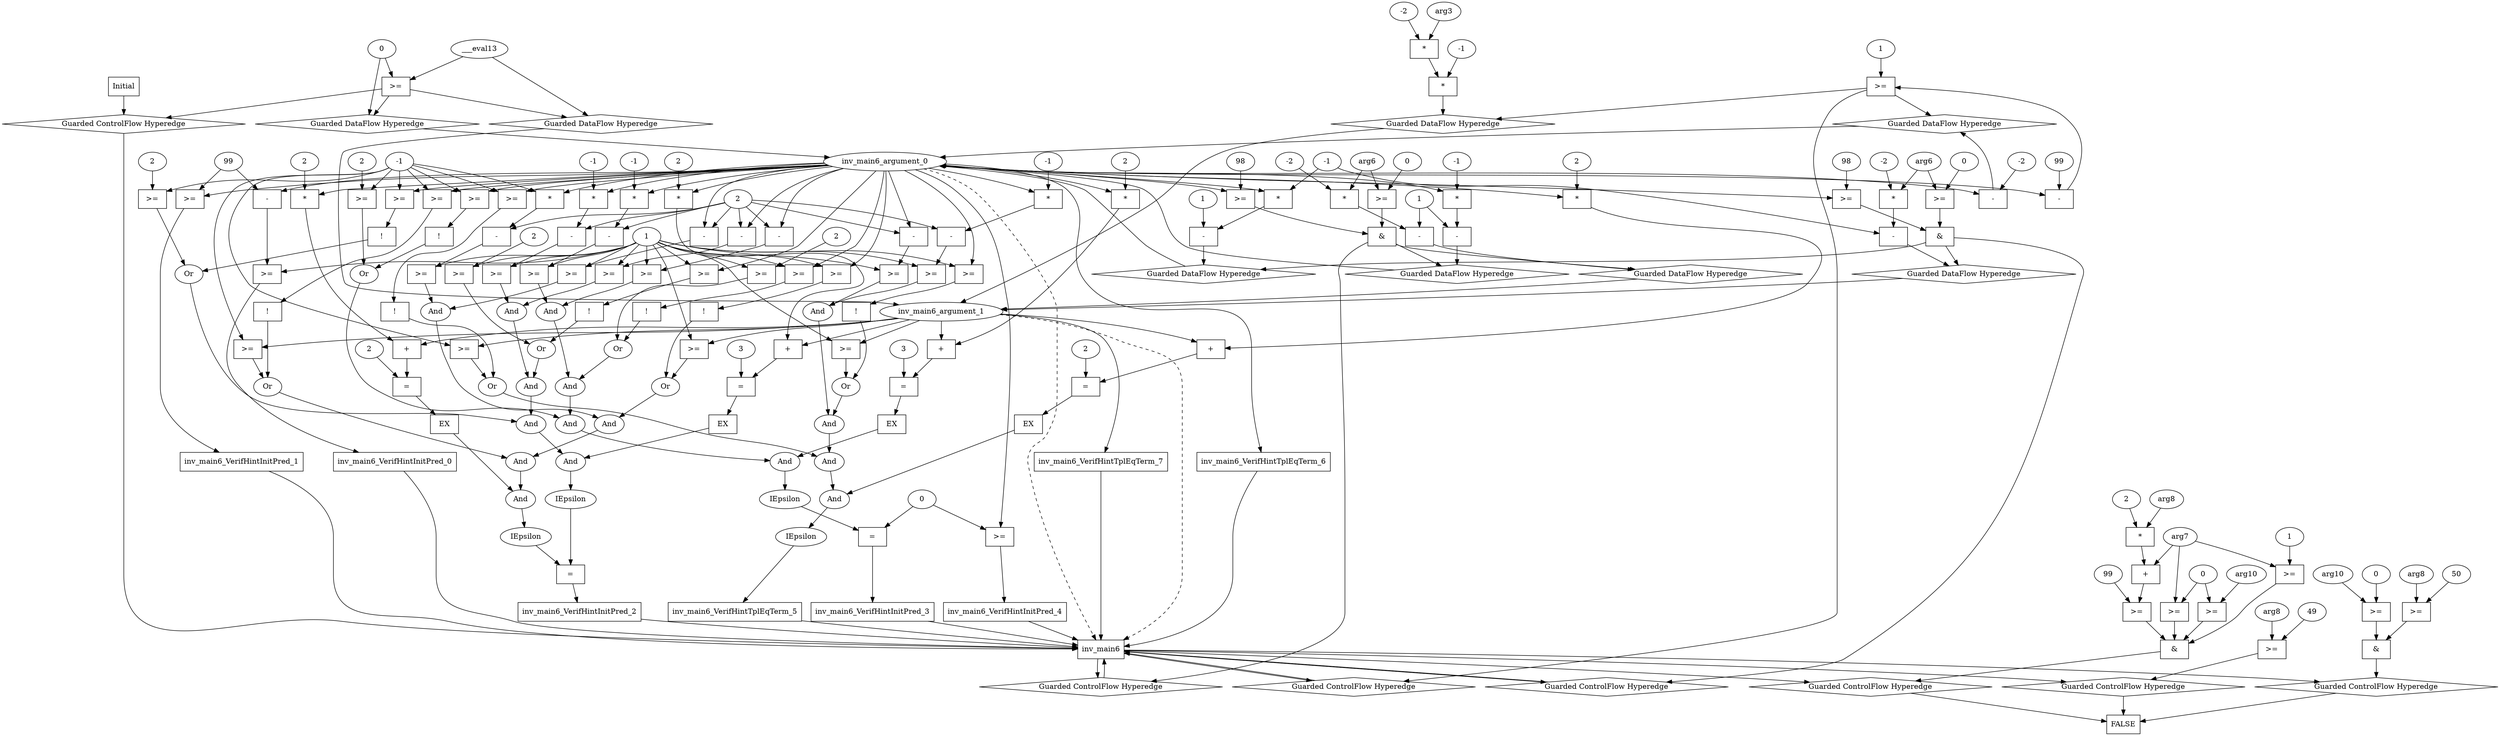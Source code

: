 digraph dag {
inv_main6 [label="inv_main6" shape="rect"];
FALSE [label="FALSE" shape="rect"];
Initial [label="Initial" shape="rect"];
ControlFowHyperEdge_0 [label="Guarded ControlFlow Hyperedge" shape="diamond"];
inv_main6 -> ControlFowHyperEdge_0[label=""]
ControlFowHyperEdge_0 -> inv_main6[label=""]
ControlFowHyperEdge_1 [label="Guarded ControlFlow Hyperedge" shape="diamond"];
inv_main6 -> ControlFowHyperEdge_1[label=""]
ControlFowHyperEdge_1 -> inv_main6[label=""]
ControlFowHyperEdge_2 [label="Guarded ControlFlow Hyperedge" shape="diamond"];
inv_main6 -> ControlFowHyperEdge_2[label=""]
ControlFowHyperEdge_2 -> inv_main6[label=""]
ControlFowHyperEdge_3 [label="Guarded ControlFlow Hyperedge" shape="diamond"];
Initial -> ControlFowHyperEdge_3[label=""]
ControlFowHyperEdge_3 -> inv_main6[label=""]
ControlFowHyperEdge_4 [label="Guarded ControlFlow Hyperedge" shape="diamond"];
inv_main6 -> ControlFowHyperEdge_4[label=""]
ControlFowHyperEdge_4 -> FALSE[label=""]
ControlFowHyperEdge_5 [label="Guarded ControlFlow Hyperedge" shape="diamond"];
inv_main6 -> ControlFowHyperEdge_5[label=""]
ControlFowHyperEdge_5 -> FALSE[label=""]
ControlFowHyperEdge_6 [label="Guarded ControlFlow Hyperedge" shape="diamond"];
inv_main6 -> ControlFowHyperEdge_6[label=""]
ControlFowHyperEdge_6 -> FALSE[label=""]
inv_main6_argument_0 [label="inv_main6_argument_0" shape="oval"];
inv_main6_argument_0 -> inv_main6[label="" style="dashed"]
inv_main6_argument_1 [label="inv_main6_argument_1" shape="oval"];
inv_main6_argument_1 -> inv_main6[label="" style="dashed"]

xxxinv_main6___inv_main6_0xxxguard_0_node_0 [label=">=" shape="rect"];
xxxinv_main6___inv_main6_0xxxguard_0_node_1 [label="-" shape="rect"];
xxxinv_main6___inv_main6_0xxxguard_0_node_2 [label="99"];
xxxinv_main6___inv_main6_0xxxguard_0_node_4 [label="1"];
xxxinv_main6___inv_main6_0xxxguard_0_node_1->xxxinv_main6___inv_main6_0xxxguard_0_node_0
xxxinv_main6___inv_main6_0xxxguard_0_node_4->xxxinv_main6___inv_main6_0xxxguard_0_node_0
xxxinv_main6___inv_main6_0xxxguard_0_node_2->xxxinv_main6___inv_main6_0xxxguard_0_node_1
inv_main6_argument_0->xxxinv_main6___inv_main6_0xxxguard_0_node_1

xxxinv_main6___inv_main6_0xxxguard_0_node_0->ControlFowHyperEdge_0 [label=""];
xxxinv_main6___inv_main6_0xxxdataFlow_0_node_0 [label="-" shape="rect"];
xxxinv_main6___inv_main6_0xxxdataFlow_0_node_2 [label="-2"];
inv_main6_argument_0->xxxinv_main6___inv_main6_0xxxdataFlow_0_node_0
xxxinv_main6___inv_main6_0xxxdataFlow_0_node_2->xxxinv_main6___inv_main6_0xxxdataFlow_0_node_0

xxxinv_main6___inv_main6_0xxxdataFlow_0_node_0->DataFowHyperEdge_0_inv_main6_argument_0 [label=""];
xxxinv_main6___inv_main6_0xxxdataFlow1_node_0 [label="*" shape="rect"];
xxxinv_main6___inv_main6_0xxxdataFlow1_node_1 [label="-1"];
xxxinv_main6___inv_main6_0xxxdataFlow1_node_2 [label="*" shape="rect"];
xxxinv_main6___inv_main6_0xxxdataFlow1_node_3 [label="-2"];
xxxinv_main6___inv_main6_0xxxdataFlow1_node_4 [label="arg3"];
xxxinv_main6___inv_main6_0xxxdataFlow1_node_1->xxxinv_main6___inv_main6_0xxxdataFlow1_node_0
xxxinv_main6___inv_main6_0xxxdataFlow1_node_2->xxxinv_main6___inv_main6_0xxxdataFlow1_node_0
xxxinv_main6___inv_main6_0xxxdataFlow1_node_4->xxxinv_main6___inv_main6_0xxxdataFlow1_node_2
xxxinv_main6___inv_main6_0xxxdataFlow1_node_3->xxxinv_main6___inv_main6_0xxxdataFlow1_node_2

xxxinv_main6___inv_main6_0xxxdataFlow1_node_0->DataFowHyperEdge_0_inv_main6_argument_1 [label=""];
xxxinv_main6___inv_main6_1xxx_and [label="&" shape="rect"];
xxxinv_main6___inv_main6_1xxxguard_0_node_0 [label=">=" shape="rect"];
xxxinv_main6___inv_main6_1xxxguard_0_node_1 [label="98"];
xxxinv_main6___inv_main6_1xxxguard_0_node_1->xxxinv_main6___inv_main6_1xxxguard_0_node_0
inv_main6_argument_0->xxxinv_main6___inv_main6_1xxxguard_0_node_0

xxxinv_main6___inv_main6_1xxxguard_0_node_0->xxxinv_main6___inv_main6_1xxx_and [label=""];
xxxinv_main6___inv_main6_1xxxguard1_node_0 [label=">=" shape="rect"];
xxxinv_main6___inv_main6_1xxxguard1_node_2 [label="0"];
xxxinv_main6___inv_main6_1xxxdataFlow1_node_4->xxxinv_main6___inv_main6_1xxxguard1_node_0
xxxinv_main6___inv_main6_1xxxguard1_node_2->xxxinv_main6___inv_main6_1xxxguard1_node_0

xxxinv_main6___inv_main6_1xxxguard1_node_0->xxxinv_main6___inv_main6_1xxx_and [label=""];
xxxinv_main6___inv_main6_1xxx_and->ControlFowHyperEdge_1 [label=""];
xxxinv_main6___inv_main6_1xxxdataFlow_0_node_0 [label="-" shape="rect"];
xxxinv_main6___inv_main6_1xxxdataFlow_0_node_1 [label="1"];
xxxinv_main6___inv_main6_1xxxdataFlow_0_node_2 [label="*" shape="rect"];
xxxinv_main6___inv_main6_1xxxdataFlow_0_node_3 [label="-1"];
xxxinv_main6___inv_main6_1xxxdataFlow_0_node_1->xxxinv_main6___inv_main6_1xxxdataFlow_0_node_0
xxxinv_main6___inv_main6_1xxxdataFlow_0_node_2->xxxinv_main6___inv_main6_1xxxdataFlow_0_node_0
inv_main6_argument_0->xxxinv_main6___inv_main6_1xxxdataFlow_0_node_2
xxxinv_main6___inv_main6_1xxxdataFlow_0_node_3->xxxinv_main6___inv_main6_1xxxdataFlow_0_node_2

xxxinv_main6___inv_main6_1xxxdataFlow_0_node_0->DataFowHyperEdge_1_inv_main6_argument_0 [label=""];
xxxinv_main6___inv_main6_1xxxdataFlow1_node_0 [label="-" shape="rect"];
xxxinv_main6___inv_main6_1xxxdataFlow1_node_2 [label="*" shape="rect"];
xxxinv_main6___inv_main6_1xxxdataFlow1_node_3 [label="-2"];
xxxinv_main6___inv_main6_1xxxdataFlow1_node_4 [label="arg6"];
xxxinv_main6___inv_main6_1xxxdataFlow_0_node_1->xxxinv_main6___inv_main6_1xxxdataFlow1_node_0
xxxinv_main6___inv_main6_1xxxdataFlow1_node_2->xxxinv_main6___inv_main6_1xxxdataFlow1_node_0
xxxinv_main6___inv_main6_1xxxdataFlow1_node_4->xxxinv_main6___inv_main6_1xxxdataFlow1_node_2
xxxinv_main6___inv_main6_1xxxdataFlow1_node_3->xxxinv_main6___inv_main6_1xxxdataFlow1_node_2

xxxinv_main6___inv_main6_1xxxdataFlow1_node_0->DataFowHyperEdge_1_inv_main6_argument_1 [label=""];
xxxinv_main6___inv_main6_2xxx_and [label="&" shape="rect"];
xxxinv_main6___inv_main6_2xxxguard_0_node_0 [label=">=" shape="rect"];
xxxinv_main6___inv_main6_2xxxguard_0_node_1 [label="98"];
xxxinv_main6___inv_main6_2xxxguard_0_node_1->xxxinv_main6___inv_main6_2xxxguard_0_node_0
inv_main6_argument_0->xxxinv_main6___inv_main6_2xxxguard_0_node_0

xxxinv_main6___inv_main6_2xxxguard_0_node_0->xxxinv_main6___inv_main6_2xxx_and [label=""];
xxxinv_main6___inv_main6_2xxxguard1_node_0 [label=">=" shape="rect"];
xxxinv_main6___inv_main6_2xxxguard1_node_1 [label="0"];
xxxinv_main6___inv_main6_2xxxguard1_node_1->xxxinv_main6___inv_main6_2xxxguard1_node_0
xxxinv_main6___inv_main6_2xxxdataFlow1_node_4->xxxinv_main6___inv_main6_2xxxguard1_node_0

xxxinv_main6___inv_main6_2xxxguard1_node_0->xxxinv_main6___inv_main6_2xxx_and [label=""];
xxxinv_main6___inv_main6_2xxx_and->ControlFowHyperEdge_2 [label=""];
xxxinv_main6___inv_main6_2xxxdataFlow_0_node_0 [label="-" shape="rect"];
xxxinv_main6___inv_main6_2xxxdataFlow_0_node_1 [label="1"];
xxxinv_main6___inv_main6_2xxxdataFlow_0_node_2 [label="*" shape="rect"];
xxxinv_main6___inv_main6_2xxxdataFlow_0_node_3 [label="-1"];
xxxinv_main6___inv_main6_2xxxdataFlow_0_node_1->xxxinv_main6___inv_main6_2xxxdataFlow_0_node_0
xxxinv_main6___inv_main6_2xxxdataFlow_0_node_2->xxxinv_main6___inv_main6_2xxxdataFlow_0_node_0
inv_main6_argument_0->xxxinv_main6___inv_main6_2xxxdataFlow_0_node_2
xxxinv_main6___inv_main6_2xxxdataFlow_0_node_3->xxxinv_main6___inv_main6_2xxxdataFlow_0_node_2

xxxinv_main6___inv_main6_2xxxdataFlow_0_node_0->DataFowHyperEdge_2_inv_main6_argument_0 [label=""];
xxxinv_main6___inv_main6_2xxxdataFlow1_node_0 [label="-" shape="rect"];
xxxinv_main6___inv_main6_2xxxdataFlow_0_node_3 [label="-1"];
xxxinv_main6___inv_main6_2xxxdataFlow1_node_2 [label="*" shape="rect"];
xxxinv_main6___inv_main6_2xxxdataFlow1_node_3 [label="-2"];
xxxinv_main6___inv_main6_2xxxdataFlow1_node_4 [label="arg6"];
xxxinv_main6___inv_main6_2xxxdataFlow_0_node_3->xxxinv_main6___inv_main6_2xxxdataFlow1_node_0
xxxinv_main6___inv_main6_2xxxdataFlow1_node_2->xxxinv_main6___inv_main6_2xxxdataFlow1_node_0
xxxinv_main6___inv_main6_2xxxdataFlow1_node_4->xxxinv_main6___inv_main6_2xxxdataFlow1_node_2
xxxinv_main6___inv_main6_2xxxdataFlow1_node_3->xxxinv_main6___inv_main6_2xxxdataFlow1_node_2

xxxinv_main6___inv_main6_2xxxdataFlow1_node_0->DataFowHyperEdge_2_inv_main6_argument_1 [label=""];
xxxinv_main6___Initial_3xxxguard_0_node_0 [label=">=" shape="rect"];
xxxinv_main6___Initial_3xxxdataFlow1_node_0->xxxinv_main6___Initial_3xxxguard_0_node_0
xxxinv_main6___Initial_3xxxdataFlow_0_node_0->xxxinv_main6___Initial_3xxxguard_0_node_0

xxxinv_main6___Initial_3xxxguard_0_node_0->ControlFowHyperEdge_3 [label=""];
xxxinv_main6___Initial_3xxxdataFlow_0_node_0 [label="0"];

xxxinv_main6___Initial_3xxxdataFlow_0_node_0->DataFowHyperEdge_3_inv_main6_argument_0 [label=""];
xxxinv_main6___Initial_3xxxdataFlow1_node_0 [label="___eval13"];

xxxinv_main6___Initial_3xxxdataFlow1_node_0->DataFowHyperEdge_3_inv_main6_argument_1 [label=""];
xxxFALSE___inv_main6_4xxx_and [label="&" shape="rect"];
xxxFALSE___inv_main6_4xxxguard_0_node_0 [label=">=" shape="rect"];
xxxFALSE___inv_main6_4xxxguard_0_node_1 [label="arg10"];
xxxFALSE___inv_main6_4xxxguard_0_node_2 [label="0"];
xxxFALSE___inv_main6_4xxxguard_0_node_1->xxxFALSE___inv_main6_4xxxguard_0_node_0
xxxFALSE___inv_main6_4xxxguard_0_node_2->xxxFALSE___inv_main6_4xxxguard_0_node_0

xxxFALSE___inv_main6_4xxxguard_0_node_0->xxxFALSE___inv_main6_4xxx_and [label=""];
xxxFALSE___inv_main6_4xxxguard1_node_0 [label=">=" shape="rect"];
xxxFALSE___inv_main6_4xxxguard1_node_1 [label="arg8"];
xxxFALSE___inv_main6_4xxxguard1_node_2 [label="50"];
xxxFALSE___inv_main6_4xxxguard1_node_1->xxxFALSE___inv_main6_4xxxguard1_node_0
xxxFALSE___inv_main6_4xxxguard1_node_2->xxxFALSE___inv_main6_4xxxguard1_node_0

xxxFALSE___inv_main6_4xxxguard1_node_0->xxxFALSE___inv_main6_4xxx_and [label=""];
xxxFALSE___inv_main6_4xxx_and->ControlFowHyperEdge_4 [label=""];
xxxFALSE___inv_main6_5xxx_and [label="&" shape="rect"];
xxxFALSE___inv_main6_5xxxguard_0_node_0 [label=">=" shape="rect"];
xxxFALSE___inv_main6_5xxxguard_0_node_1 [label="0"];
xxxFALSE___inv_main6_5xxxguard_0_node_2 [label="arg10"];
xxxFALSE___inv_main6_5xxxguard_0_node_1->xxxFALSE___inv_main6_5xxxguard_0_node_0
xxxFALSE___inv_main6_5xxxguard_0_node_2->xxxFALSE___inv_main6_5xxxguard_0_node_0

xxxFALSE___inv_main6_5xxxguard_0_node_0->xxxFALSE___inv_main6_5xxx_and [label=""];
xxxFALSE___inv_main6_5xxxguard1_node_0 [label=">=" shape="rect"];
xxxFALSE___inv_main6_5xxxguard1_node_1 [label="+" shape="rect"];
xxxFALSE___inv_main6_5xxxguard1_node_2 [label="*" shape="rect"];
xxxFALSE___inv_main6_5xxxguard1_node_3 [label="2"];
xxxFALSE___inv_main6_5xxxguard1_node_4 [label="arg8"];
xxxFALSE___inv_main6_5xxxguard1_node_5 [label="arg7"];
xxxFALSE___inv_main6_5xxxguard1_node_6 [label="99"];
xxxFALSE___inv_main6_5xxxguard1_node_1->xxxFALSE___inv_main6_5xxxguard1_node_0
xxxFALSE___inv_main6_5xxxguard1_node_6->xxxFALSE___inv_main6_5xxxguard1_node_0
xxxFALSE___inv_main6_5xxxguard1_node_2->xxxFALSE___inv_main6_5xxxguard1_node_1
xxxFALSE___inv_main6_5xxxguard1_node_5->xxxFALSE___inv_main6_5xxxguard1_node_1
xxxFALSE___inv_main6_5xxxguard1_node_3->xxxFALSE___inv_main6_5xxxguard1_node_2
xxxFALSE___inv_main6_5xxxguard1_node_4->xxxFALSE___inv_main6_5xxxguard1_node_2

xxxFALSE___inv_main6_5xxxguard1_node_0->xxxFALSE___inv_main6_5xxx_and [label=""];
xxxFALSE___inv_main6_5xxxguard2_node_0 [label=">=" shape="rect"];
xxxFALSE___inv_main6_5xxxguard2_node_1 [label="1"];
xxxFALSE___inv_main6_5xxxguard2_node_1->xxxFALSE___inv_main6_5xxxguard2_node_0
xxxFALSE___inv_main6_5xxxguard1_node_5->xxxFALSE___inv_main6_5xxxguard2_node_0

xxxFALSE___inv_main6_5xxxguard2_node_0->xxxFALSE___inv_main6_5xxx_and [label=""];
xxxFALSE___inv_main6_5xxxguard3_node_0 [label=">=" shape="rect"];
xxxFALSE___inv_main6_5xxxguard1_node_5->xxxFALSE___inv_main6_5xxxguard3_node_0
xxxFALSE___inv_main6_5xxxguard_0_node_1->xxxFALSE___inv_main6_5xxxguard3_node_0

xxxFALSE___inv_main6_5xxxguard3_node_0->xxxFALSE___inv_main6_5xxx_and [label=""];
xxxFALSE___inv_main6_5xxx_and->ControlFowHyperEdge_5 [label=""];
xxxFALSE___inv_main6_6xxxguard_0_node_0 [label=">=" shape="rect"];
xxxFALSE___inv_main6_6xxxguard_0_node_1 [label="arg8"];
xxxFALSE___inv_main6_6xxxguard_0_node_2 [label="49"];
xxxFALSE___inv_main6_6xxxguard_0_node_1->xxxFALSE___inv_main6_6xxxguard_0_node_0
xxxFALSE___inv_main6_6xxxguard_0_node_2->xxxFALSE___inv_main6_6xxxguard_0_node_0

xxxFALSE___inv_main6_6xxxguard_0_node_0->ControlFowHyperEdge_6 [label=""];
DataFowHyperEdge_0_inv_main6_argument_0 [label="Guarded DataFlow Hyperedge" shape="diamond"];
DataFowHyperEdge_0_inv_main6_argument_0 -> inv_main6_argument_0[label=""]
xxxinv_main6___inv_main6_0xxxguard_0_node_0 -> DataFowHyperEdge_0_inv_main6_argument_0[label=""]
DataFowHyperEdge_0_inv_main6_argument_1 [label="Guarded DataFlow Hyperedge" shape="diamond"];
DataFowHyperEdge_0_inv_main6_argument_1 -> inv_main6_argument_1[label=""]
xxxinv_main6___inv_main6_0xxxguard_0_node_0 -> DataFowHyperEdge_0_inv_main6_argument_1[label=""]
DataFowHyperEdge_1_inv_main6_argument_0 [label="Guarded DataFlow Hyperedge" shape="diamond"];
DataFowHyperEdge_1_inv_main6_argument_0 -> inv_main6_argument_0[label=""]
xxxinv_main6___inv_main6_1xxx_and -> DataFowHyperEdge_1_inv_main6_argument_0[label=""]
DataFowHyperEdge_1_inv_main6_argument_1 [label="Guarded DataFlow Hyperedge" shape="diamond"];
DataFowHyperEdge_1_inv_main6_argument_1 -> inv_main6_argument_1[label=""]
xxxinv_main6___inv_main6_1xxx_and -> DataFowHyperEdge_1_inv_main6_argument_1[label=""]
DataFowHyperEdge_2_inv_main6_argument_0 [label="Guarded DataFlow Hyperedge" shape="diamond"];
DataFowHyperEdge_2_inv_main6_argument_0 -> inv_main6_argument_0[label=""]
xxxinv_main6___inv_main6_2xxx_and -> DataFowHyperEdge_2_inv_main6_argument_0[label=""]
DataFowHyperEdge_2_inv_main6_argument_1 [label="Guarded DataFlow Hyperedge" shape="diamond"];
DataFowHyperEdge_2_inv_main6_argument_1 -> inv_main6_argument_1[label=""]
xxxinv_main6___inv_main6_2xxx_and -> DataFowHyperEdge_2_inv_main6_argument_1[label=""]
DataFowHyperEdge_3_inv_main6_argument_0 [label="Guarded DataFlow Hyperedge" shape="diamond"];
DataFowHyperEdge_3_inv_main6_argument_0 -> inv_main6_argument_0[label=""]
xxxinv_main6___Initial_3xxxguard_0_node_0 -> DataFowHyperEdge_3_inv_main6_argument_0[label=""]
DataFowHyperEdge_3_inv_main6_argument_1 [label="Guarded DataFlow Hyperedge" shape="diamond"];
DataFowHyperEdge_3_inv_main6_argument_1 -> inv_main6_argument_1[label=""]
xxxinv_main6___Initial_3xxxguard_0_node_0 -> DataFowHyperEdge_3_inv_main6_argument_1[label=""]




inv_main6_VerifHintInitPred_0 [label="inv_main6_VerifHintInitPred_0" shape="rect"];
inv_main6predicate_0_node_0 -> inv_main6_VerifHintInitPred_0[label="" ];
inv_main6_VerifHintInitPred_0 -> inv_main6[label="" ];
inv_main6predicate_0_node_0 [label=">=" shape="rect"];
inv_main6predicate_0_node_1 [label="-" shape="rect"];
inv_main6predicate_0_node_2 [label="99"];
inv_main6_argument_0 [label="inv_main6_argument_0"];
inv_main6predicate_0_node_4 [label="1"];
inv_main6predicate_0_node_1->inv_main6predicate_0_node_0
inv_main6predicate_0_node_4->inv_main6predicate_0_node_0
inv_main6predicate_0_node_2->inv_main6predicate_0_node_1
inv_main6_argument_0->inv_main6predicate_0_node_1

inv_main6_VerifHintInitPred_1 [label="inv_main6_VerifHintInitPred_1" shape="rect"];
inv_main6predicate_1_node_0 -> inv_main6_VerifHintInitPred_1[label="" ];
inv_main6_VerifHintInitPred_1 -> inv_main6[label="" ];
inv_main6predicate_1_node_0 [label=">=" shape="rect"];
inv_main6_argument_0 [label="inv_main6_argument_0"];
inv_main6predicate_0_node_2->inv_main6predicate_1_node_0
inv_main6_argument_0->inv_main6predicate_1_node_0

inv_main6_VerifHintInitPred_2 [label="inv_main6_VerifHintInitPred_2" shape="rect"];
inv_main6predicate_2_node_0 -> inv_main6_VerifHintInitPred_2[label="" ];
inv_main6_VerifHintInitPred_2 -> inv_main6[label="" ];
inv_main6predicate_2_node_0 [label="=" shape="rect"];
inv_main6predicate_2_node_1 [label="IEpsilon"];
inv_main6predicate_2_node_2 [label="And"];
inv_main6predicate_2_node_3 [label="And"];
inv_main6predicate_2_node_4 [label="And"];
inv_main6predicate_2_node_5 [label="And"];
inv_main6predicate_2_node_6 [label=">=" shape="rect"];
inv_main6predicate_2_node_7 [label="-" shape="rect"];
inv_main6predicate_2_node_8 [label="2"];
inv_main6_argument_0 [label="inv_main6_argument_0"];
inv_main6predicate_2_node_11 [label=">=" shape="rect"];
inv_main6predicate_2_node_12 [label="-" shape="rect"];
inv_main6predicate_2_node_14 [label="*" shape="rect"];
inv_main6predicate_2_node_15 [label="-1"];
inv_main6_argument_0 [label="inv_main6_argument_0"];
inv_main6predicate_2_node_18 [label="Or"];
inv_main6predicate_2_node_19 [label="!" shape="rect"];
inv_main6predicate_2_node_20 [label=">=" shape="rect"];
inv_main6_argument_0 [label="inv_main6_argument_0"];
inv_main6predicate_2_node_23 [label=">=" shape="rect"];
inv_main6_argument_1 [label="inv_main6_argument_1"];
inv_main6predicate_2_node_26 [label="Or"];
inv_main6predicate_2_node_27 [label="!" shape="rect"];
inv_main6predicate_2_node_28 [label=">=" shape="rect"];
inv_main6predicate_2_node_15 [label="-1"];
inv_main6_argument_0 [label="inv_main6_argument_0"];
inv_main6predicate_2_node_31 [label=">=" shape="rect"];
inv_main6_argument_1 [label="inv_main6_argument_1"];
inv_main6predicate_2_node_34 [label="EX" shape="rect"];
inv_main6predicate_2_node_35 [label="=" shape="rect"];
inv_main6predicate_2_node_36 [label="2"];
inv_main6predicate_2_node_37 [label="+" shape="rect"];
inv_main6predicate_2_node_38 [label="*" shape="rect"];
inv_main6predicate_2_node_39 [label="2"];
inv_main6_argument_0 [label="inv_main6_argument_0"];
inv_main6_argument_1 [label="inv_main6_argument_1"];
inv_main6predicate_2_node_42 [label="IEpsilon"];
inv_main6predicate_2_node_43 [label="And"];
inv_main6predicate_2_node_44 [label="And"];
inv_main6predicate_2_node_45 [label="And"];
inv_main6predicate_2_node_46 [label="And"];
inv_main6predicate_2_node_47 [label=">=" shape="rect"];
inv_main6predicate_2_node_48 [label="-" shape="rect"];
inv_main6_argument_0 [label="inv_main6_argument_0"];
inv_main6predicate_2_node_52 [label=">=" shape="rect"];
inv_main6predicate_2_node_53 [label="-" shape="rect"];
inv_main6predicate_2_node_55 [label="*" shape="rect"];
inv_main6predicate_2_node_56 [label="-1"];
inv_main6_argument_0 [label="inv_main6_argument_0"];
inv_main6predicate_2_node_59 [label="Or"];
inv_main6predicate_2_node_60 [label="!" shape="rect"];
inv_main6predicate_2_node_61 [label=">=" shape="rect"];
inv_main6_argument_0 [label="inv_main6_argument_0"];
inv_main6predicate_2_node_64 [label=">=" shape="rect"];
inv_main6predicate_2_node_65 [label="2"];
inv_main6predicate_2_node_67 [label="Or"];
inv_main6predicate_2_node_68 [label="!" shape="rect"];
inv_main6predicate_2_node_69 [label=">=" shape="rect"];
inv_main6_argument_0 [label="inv_main6_argument_0"];
inv_main6predicate_2_node_72 [label=">=" shape="rect"];
inv_main6predicate_2_node_74 [label="2"];
inv_main6predicate_2_node_75 [label="EX" shape="rect"];
inv_main6predicate_2_node_76 [label="=" shape="rect"];
inv_main6predicate_2_node_77 [label="3"];
inv_main6predicate_2_node_78 [label="+" shape="rect"];
inv_main6predicate_2_node_79 [label="*" shape="rect"];
inv_main6predicate_2_node_80 [label="2"];
inv_main6_argument_0 [label="inv_main6_argument_0"];
inv_main6_argument_1 [label="inv_main6_argument_1"];
inv_main6predicate_2_node_1->inv_main6predicate_2_node_0
inv_main6predicate_2_node_42->inv_main6predicate_2_node_0
inv_main6predicate_2_node_2->inv_main6predicate_2_node_1
inv_main6predicate_2_node_3->inv_main6predicate_2_node_2
inv_main6predicate_2_node_34->inv_main6predicate_2_node_2
inv_main6predicate_2_node_4->inv_main6predicate_2_node_3
inv_main6predicate_2_node_26->inv_main6predicate_2_node_3
inv_main6predicate_2_node_5->inv_main6predicate_2_node_4
inv_main6predicate_2_node_18->inv_main6predicate_2_node_4
inv_main6predicate_2_node_6->inv_main6predicate_2_node_5
inv_main6predicate_2_node_11->inv_main6predicate_2_node_5
inv_main6predicate_2_node_7->inv_main6predicate_2_node_6
inv_main6predicate_0_node_4->inv_main6predicate_2_node_6
inv_main6predicate_2_node_8->inv_main6predicate_2_node_7
inv_main6_argument_0->inv_main6predicate_2_node_7
inv_main6predicate_2_node_12->inv_main6predicate_2_node_11
inv_main6predicate_0_node_4->inv_main6predicate_2_node_11
inv_main6predicate_2_node_8->inv_main6predicate_2_node_12
inv_main6predicate_2_node_14->inv_main6predicate_2_node_12
inv_main6_argument_0->inv_main6predicate_2_node_14
inv_main6predicate_2_node_15->inv_main6predicate_2_node_14
inv_main6predicate_2_node_19->inv_main6predicate_2_node_18
inv_main6predicate_2_node_23->inv_main6predicate_2_node_18
inv_main6predicate_2_node_20->inv_main6predicate_2_node_19
inv_main6predicate_0_node_4->inv_main6predicate_2_node_20
inv_main6_argument_0->inv_main6predicate_2_node_20
inv_main6predicate_0_node_4->inv_main6predicate_2_node_23
inv_main6_argument_1->inv_main6predicate_2_node_23
inv_main6predicate_2_node_27->inv_main6predicate_2_node_26
inv_main6predicate_2_node_31->inv_main6predicate_2_node_26
inv_main6predicate_2_node_28->inv_main6predicate_2_node_27
inv_main6predicate_2_node_15->inv_main6predicate_2_node_28
inv_main6_argument_0->inv_main6predicate_2_node_28
inv_main6predicate_2_node_15->inv_main6predicate_2_node_31
inv_main6_argument_1->inv_main6predicate_2_node_31
inv_main6predicate_2_node_35->inv_main6predicate_2_node_34
inv_main6predicate_2_node_37->inv_main6predicate_2_node_35
inv_main6predicate_2_node_36->inv_main6predicate_2_node_35
inv_main6predicate_2_node_38->inv_main6predicate_2_node_37
inv_main6_argument_1->inv_main6predicate_2_node_37
inv_main6predicate_2_node_39->inv_main6predicate_2_node_38
inv_main6_argument_0->inv_main6predicate_2_node_38
inv_main6predicate_2_node_43->inv_main6predicate_2_node_42
inv_main6predicate_2_node_44->inv_main6predicate_2_node_43
inv_main6predicate_2_node_75->inv_main6predicate_2_node_43
inv_main6predicate_2_node_45->inv_main6predicate_2_node_44
inv_main6predicate_2_node_67->inv_main6predicate_2_node_44
inv_main6predicate_2_node_46->inv_main6predicate_2_node_45
inv_main6predicate_2_node_59->inv_main6predicate_2_node_45
inv_main6predicate_2_node_47->inv_main6predicate_2_node_46
inv_main6predicate_2_node_52->inv_main6predicate_2_node_46
inv_main6predicate_2_node_48->inv_main6predicate_2_node_47
inv_main6predicate_0_node_4->inv_main6predicate_2_node_47
inv_main6predicate_2_node_8->inv_main6predicate_2_node_48
inv_main6_argument_0->inv_main6predicate_2_node_48
inv_main6predicate_2_node_53->inv_main6predicate_2_node_52
inv_main6predicate_0_node_4->inv_main6predicate_2_node_52
inv_main6predicate_2_node_8->inv_main6predicate_2_node_53
inv_main6predicate_2_node_55->inv_main6predicate_2_node_53
inv_main6_argument_0->inv_main6predicate_2_node_55
inv_main6predicate_2_node_56->inv_main6predicate_2_node_55
inv_main6predicate_2_node_60->inv_main6predicate_2_node_59
inv_main6predicate_2_node_64->inv_main6predicate_2_node_59
inv_main6predicate_2_node_61->inv_main6predicate_2_node_60
inv_main6predicate_0_node_4->inv_main6predicate_2_node_61
inv_main6_argument_0->inv_main6predicate_2_node_61
inv_main6predicate_0_node_4->inv_main6predicate_2_node_64
inv_main6predicate_2_node_65->inv_main6predicate_2_node_64
inv_main6predicate_2_node_68->inv_main6predicate_2_node_67
inv_main6predicate_2_node_72->inv_main6predicate_2_node_67
inv_main6predicate_2_node_69->inv_main6predicate_2_node_68
inv_main6predicate_2_node_15->inv_main6predicate_2_node_69
inv_main6_argument_0->inv_main6predicate_2_node_69
inv_main6predicate_2_node_15->inv_main6predicate_2_node_72
inv_main6predicate_2_node_74->inv_main6predicate_2_node_72
inv_main6predicate_2_node_76->inv_main6predicate_2_node_75
inv_main6predicate_2_node_78->inv_main6predicate_2_node_76
inv_main6predicate_2_node_77->inv_main6predicate_2_node_76
inv_main6predicate_2_node_79->inv_main6predicate_2_node_78
inv_main6_argument_1->inv_main6predicate_2_node_78
inv_main6predicate_2_node_80->inv_main6predicate_2_node_79
inv_main6_argument_0->inv_main6predicate_2_node_79

inv_main6_VerifHintInitPred_3 [label="inv_main6_VerifHintInitPred_3" shape="rect"];
inv_main6predicate_3_node_0 -> inv_main6_VerifHintInitPred_3[label="" ];
inv_main6_VerifHintInitPred_3 -> inv_main6[label="" ];
inv_main6predicate_3_node_0 [label="=" shape="rect"];
inv_main6predicate_3_node_1 [label="IEpsilon"];
inv_main6predicate_3_node_2 [label="And"];
inv_main6predicate_3_node_3 [label="And"];
inv_main6predicate_3_node_4 [label="And"];
inv_main6predicate_3_node_5 [label="And"];
inv_main6predicate_3_node_6 [label=">=" shape="rect"];
inv_main6predicate_3_node_7 [label="-" shape="rect"];
inv_main6_argument_0 [label="inv_main6_argument_0"];
inv_main6predicate_3_node_11 [label=">=" shape="rect"];
inv_main6predicate_3_node_12 [label="-" shape="rect"];
inv_main6predicate_3_node_14 [label="*" shape="rect"];
inv_main6predicate_3_node_15 [label="-1"];
inv_main6_argument_0 [label="inv_main6_argument_0"];
inv_main6predicate_3_node_18 [label="Or"];
inv_main6predicate_3_node_19 [label="!" shape="rect"];
inv_main6predicate_3_node_20 [label=">=" shape="rect"];
inv_main6_argument_0 [label="inv_main6_argument_0"];
inv_main6predicate_3_node_23 [label=">=" shape="rect"];
inv_main6predicate_3_node_24 [label="2"];
inv_main6predicate_3_node_26 [label="Or"];
inv_main6predicate_3_node_27 [label="!" shape="rect"];
inv_main6predicate_3_node_28 [label=">=" shape="rect"];
inv_main6_argument_0 [label="inv_main6_argument_0"];
inv_main6predicate_3_node_31 [label=">=" shape="rect"];
inv_main6predicate_3_node_33 [label="2"];
inv_main6predicate_3_node_34 [label="EX" shape="rect"];
inv_main6predicate_3_node_35 [label="=" shape="rect"];
inv_main6predicate_3_node_36 [label="3"];
inv_main6predicate_3_node_37 [label="+" shape="rect"];
inv_main6predicate_3_node_38 [label="*" shape="rect"];
inv_main6predicate_3_node_39 [label="2"];
inv_main6_argument_0 [label="inv_main6_argument_0"];
inv_main6_argument_1 [label="inv_main6_argument_1"];
inv_main6predicate_3_node_42 [label="0"];
inv_main6predicate_3_node_1->inv_main6predicate_3_node_0
inv_main6predicate_3_node_42->inv_main6predicate_3_node_0
inv_main6predicate_3_node_2->inv_main6predicate_3_node_1
inv_main6predicate_3_node_3->inv_main6predicate_3_node_2
inv_main6predicate_3_node_34->inv_main6predicate_3_node_2
inv_main6predicate_3_node_4->inv_main6predicate_3_node_3
inv_main6predicate_3_node_26->inv_main6predicate_3_node_3
inv_main6predicate_3_node_5->inv_main6predicate_3_node_4
inv_main6predicate_3_node_18->inv_main6predicate_3_node_4
inv_main6predicate_3_node_6->inv_main6predicate_3_node_5
inv_main6predicate_3_node_11->inv_main6predicate_3_node_5
inv_main6predicate_3_node_7->inv_main6predicate_3_node_6
inv_main6predicate_0_node_4->inv_main6predicate_3_node_6
inv_main6predicate_2_node_8->inv_main6predicate_3_node_7
inv_main6_argument_0->inv_main6predicate_3_node_7
inv_main6predicate_3_node_12->inv_main6predicate_3_node_11
inv_main6predicate_0_node_4->inv_main6predicate_3_node_11
inv_main6predicate_2_node_8->inv_main6predicate_3_node_12
inv_main6predicate_3_node_14->inv_main6predicate_3_node_12
inv_main6_argument_0->inv_main6predicate_3_node_14
inv_main6predicate_3_node_15->inv_main6predicate_3_node_14
inv_main6predicate_3_node_19->inv_main6predicate_3_node_18
inv_main6predicate_3_node_23->inv_main6predicate_3_node_18
inv_main6predicate_3_node_20->inv_main6predicate_3_node_19
inv_main6predicate_0_node_4->inv_main6predicate_3_node_20
inv_main6_argument_0->inv_main6predicate_3_node_20
inv_main6predicate_0_node_4->inv_main6predicate_3_node_23
inv_main6predicate_3_node_24->inv_main6predicate_3_node_23
inv_main6predicate_3_node_27->inv_main6predicate_3_node_26
inv_main6predicate_3_node_31->inv_main6predicate_3_node_26
inv_main6predicate_3_node_28->inv_main6predicate_3_node_27
inv_main6predicate_2_node_15->inv_main6predicate_3_node_28
inv_main6_argument_0->inv_main6predicate_3_node_28
inv_main6predicate_2_node_15->inv_main6predicate_3_node_31
inv_main6predicate_3_node_33->inv_main6predicate_3_node_31
inv_main6predicate_3_node_35->inv_main6predicate_3_node_34
inv_main6predicate_3_node_37->inv_main6predicate_3_node_35
inv_main6predicate_3_node_36->inv_main6predicate_3_node_35
inv_main6predicate_3_node_38->inv_main6predicate_3_node_37
inv_main6_argument_1->inv_main6predicate_3_node_37
inv_main6predicate_3_node_39->inv_main6predicate_3_node_38
inv_main6_argument_0->inv_main6predicate_3_node_38

inv_main6_VerifHintInitPred_4 [label="inv_main6_VerifHintInitPred_4" shape="rect"];
inv_main6predicate_4_node_0 -> inv_main6_VerifHintInitPred_4[label="" ];
inv_main6_VerifHintInitPred_4 -> inv_main6[label="" ];
inv_main6predicate_4_node_0 [label=">=" shape="rect"];
inv_main6_argument_0 [label="inv_main6_argument_0"];
inv_main6predicate_3_node_42->inv_main6predicate_4_node_0
inv_main6_argument_0->inv_main6predicate_4_node_0

inv_main6_VerifHintTplEqTerm_5 [label="inv_main6_VerifHintTplEqTerm_5" shape="rect"];
inv_main6predicate_5_node_0 -> inv_main6_VerifHintTplEqTerm_5[label="" ];
inv_main6_VerifHintTplEqTerm_5 -> inv_main6[label="" ];
inv_main6predicate_5_node_0 [label="IEpsilon"];
inv_main6predicate_5_node_1 [label="And"];
inv_main6predicate_5_node_2 [label="And"];
inv_main6predicate_5_node_3 [label="And"];
inv_main6predicate_5_node_4 [label="And"];
inv_main6predicate_5_node_5 [label=">=" shape="rect"];
inv_main6predicate_5_node_6 [label="-" shape="rect"];
inv_main6_argument_0 [label="inv_main6_argument_0"];
inv_main6predicate_5_node_10 [label=">=" shape="rect"];
inv_main6predicate_5_node_11 [label="-" shape="rect"];
inv_main6predicate_5_node_13 [label="*" shape="rect"];
inv_main6predicate_5_node_14 [label="-1"];
inv_main6_argument_0 [label="inv_main6_argument_0"];
inv_main6predicate_5_node_17 [label="Or"];
inv_main6predicate_5_node_18 [label="!" shape="rect"];
inv_main6predicate_5_node_19 [label=">=" shape="rect"];
inv_main6_argument_0 [label="inv_main6_argument_0"];
inv_main6predicate_5_node_22 [label=">=" shape="rect"];
inv_main6_argument_1 [label="inv_main6_argument_1"];
inv_main6predicate_5_node_25 [label="Or"];
inv_main6predicate_5_node_26 [label="!" shape="rect"];
inv_main6predicate_5_node_27 [label=">=" shape="rect"];
inv_main6_argument_0 [label="inv_main6_argument_0"];
inv_main6predicate_5_node_30 [label=">=" shape="rect"];
inv_main6_argument_1 [label="inv_main6_argument_1"];
inv_main6predicate_5_node_33 [label="EX" shape="rect"];
inv_main6predicate_5_node_34 [label="=" shape="rect"];
inv_main6predicate_5_node_35 [label="2"];
inv_main6predicate_5_node_36 [label="+" shape="rect"];
inv_main6predicate_5_node_37 [label="*" shape="rect"];
inv_main6predicate_5_node_38 [label="2"];
inv_main6_argument_0 [label="inv_main6_argument_0"];
inv_main6_argument_1 [label="inv_main6_argument_1"];
inv_main6predicate_5_node_1->inv_main6predicate_5_node_0
inv_main6predicate_5_node_2->inv_main6predicate_5_node_1
inv_main6predicate_5_node_33->inv_main6predicate_5_node_1
inv_main6predicate_5_node_3->inv_main6predicate_5_node_2
inv_main6predicate_5_node_25->inv_main6predicate_5_node_2
inv_main6predicate_5_node_4->inv_main6predicate_5_node_3
inv_main6predicate_5_node_17->inv_main6predicate_5_node_3
inv_main6predicate_5_node_5->inv_main6predicate_5_node_4
inv_main6predicate_5_node_10->inv_main6predicate_5_node_4
inv_main6predicate_5_node_6->inv_main6predicate_5_node_5
inv_main6predicate_0_node_4->inv_main6predicate_5_node_5
inv_main6predicate_2_node_8->inv_main6predicate_5_node_6
inv_main6_argument_0->inv_main6predicate_5_node_6
inv_main6predicate_5_node_11->inv_main6predicate_5_node_10
inv_main6predicate_0_node_4->inv_main6predicate_5_node_10
inv_main6predicate_2_node_8->inv_main6predicate_5_node_11
inv_main6predicate_5_node_13->inv_main6predicate_5_node_11
inv_main6_argument_0->inv_main6predicate_5_node_13
inv_main6predicate_5_node_14->inv_main6predicate_5_node_13
inv_main6predicate_5_node_18->inv_main6predicate_5_node_17
inv_main6predicate_5_node_22->inv_main6predicate_5_node_17
inv_main6predicate_5_node_19->inv_main6predicate_5_node_18
inv_main6predicate_0_node_4->inv_main6predicate_5_node_19
inv_main6_argument_0->inv_main6predicate_5_node_19
inv_main6predicate_0_node_4->inv_main6predicate_5_node_22
inv_main6_argument_1->inv_main6predicate_5_node_22
inv_main6predicate_5_node_26->inv_main6predicate_5_node_25
inv_main6predicate_5_node_30->inv_main6predicate_5_node_25
inv_main6predicate_5_node_27->inv_main6predicate_5_node_26
inv_main6predicate_2_node_15->inv_main6predicate_5_node_27
inv_main6_argument_0->inv_main6predicate_5_node_27
inv_main6predicate_2_node_15->inv_main6predicate_5_node_30
inv_main6_argument_1->inv_main6predicate_5_node_30
inv_main6predicate_5_node_34->inv_main6predicate_5_node_33
inv_main6predicate_5_node_36->inv_main6predicate_5_node_34
inv_main6predicate_5_node_35->inv_main6predicate_5_node_34
inv_main6predicate_5_node_37->inv_main6predicate_5_node_36
inv_main6_argument_1->inv_main6predicate_5_node_36
inv_main6predicate_5_node_38->inv_main6predicate_5_node_37
inv_main6_argument_0->inv_main6predicate_5_node_37

inv_main6_VerifHintTplEqTerm_6 [label="inv_main6_VerifHintTplEqTerm_6" shape="rect"];
inv_main6_argument_0 -> inv_main6_VerifHintTplEqTerm_6[label="" ];
inv_main6_VerifHintTplEqTerm_6 -> inv_main6[label="" ];
inv_main6_argument_0 [label="inv_main6_argument_0"];

inv_main6_VerifHintTplEqTerm_7 [label="inv_main6_VerifHintTplEqTerm_7" shape="rect"];
inv_main6_argument_1 -> inv_main6_VerifHintTplEqTerm_7[label="" ];
inv_main6_VerifHintTplEqTerm_7 -> inv_main6[label="" ];
inv_main6_argument_1 [label="inv_main6_argument_1"];

}
